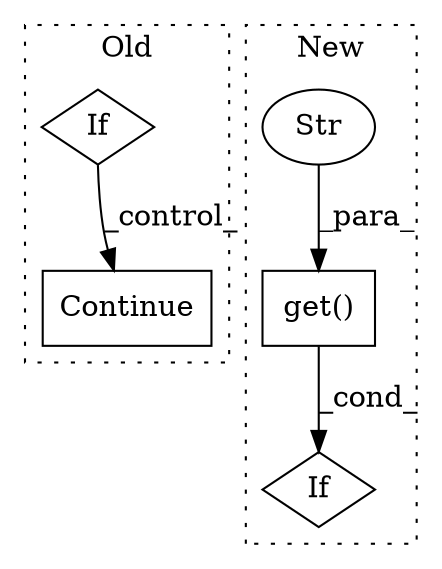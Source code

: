 digraph G {
subgraph cluster0 {
1 [label="Continue" a="43" s="2795" l="8" shape="box"];
5 [label="If" a="96" s="2674" l="3" shape="diamond"];
label = "Old";
style="dotted";
}
subgraph cluster1 {
2 [label="get()" a="75" s="2236,2255" l="12,1" shape="box"];
3 [label="Str" a="66" s="2248" l="7" shape="ellipse"];
4 [label="If" a="96" s="2236" l="0" shape="diamond"];
label = "New";
style="dotted";
}
2 -> 4 [label="_cond_"];
3 -> 2 [label="_para_"];
5 -> 1 [label="_control_"];
}